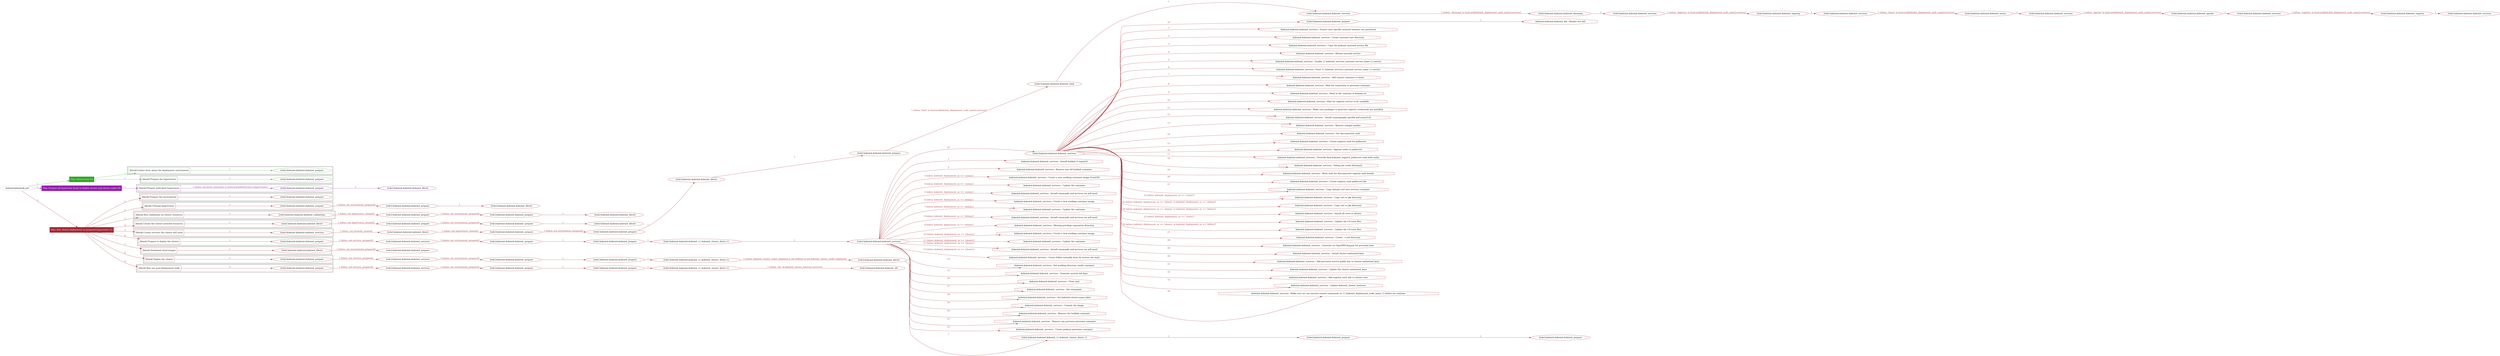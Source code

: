 digraph {
	graph [concentrate=true ordering=in rankdir=LR ratio=fill]
	edge [esep=5 sep=10]
	"kubeinit/playbook.yml" [id=root_node style=dotted]
	play_93ef31b9 [label="Play: Initial setup (1)" color="#32a626" fontcolor="#ffffff" id=play_93ef31b9 shape=box style=filled tooltip=localhost]
	"kubeinit/playbook.yml" -> play_93ef31b9 [label="1 " color="#32a626" fontcolor="#32a626" id=edge_9aa6d931 labeltooltip="1 " tooltip="1 "]
	subgraph "kubeinit.kubeinit.kubeinit_prepare" {
		role_7f9b5858 [label="[role] kubeinit.kubeinit.kubeinit_prepare" color="#32a626" id=role_7f9b5858 tooltip="kubeinit.kubeinit.kubeinit_prepare"]
	}
	subgraph "kubeinit.kubeinit.kubeinit_prepare" {
		role_903c8ff6 [label="[role] kubeinit.kubeinit.kubeinit_prepare" color="#32a626" id=role_903c8ff6 tooltip="kubeinit.kubeinit.kubeinit_prepare"]
	}
	subgraph "Play: Initial setup (1)" {
		play_93ef31b9 -> block_5cc81e89 [label=1 color="#32a626" fontcolor="#32a626" id=edge_ed3b165d labeltooltip=1 tooltip=1]
		subgraph cluster_block_5cc81e89 {
			block_5cc81e89 [label="[block] Gather facts about the deployment environment" color="#32a626" id=block_5cc81e89 labeltooltip="Gather facts about the deployment environment" shape=box tooltip="Gather facts about the deployment environment"]
			block_5cc81e89 -> role_7f9b5858 [label="1 " color="#32a626" fontcolor="#32a626" id=edge_354ea893 labeltooltip="1 " tooltip="1 "]
		}
		play_93ef31b9 -> block_e324e51d [label=2 color="#32a626" fontcolor="#32a626" id=edge_fbd06837 labeltooltip=2 tooltip=2]
		subgraph cluster_block_e324e51d {
			block_e324e51d [label="[block] Prepare the hypervisors" color="#32a626" id=block_e324e51d labeltooltip="Prepare the hypervisors" shape=box tooltip="Prepare the hypervisors"]
			block_e324e51d -> role_903c8ff6 [label="1 " color="#32a626" fontcolor="#32a626" id=edge_e2543cec labeltooltip="1 " tooltip="1 "]
		}
	}
	play_c9433fd6 [label="Play: Prepare all hypervisor hosts to deploy service and cluster nodes (0)" color="#971eae" fontcolor="#ffffff" id=play_c9433fd6 shape=box style=filled tooltip="Play: Prepare all hypervisor hosts to deploy service and cluster nodes (0)"]
	"kubeinit/playbook.yml" -> play_c9433fd6 [label="2 " color="#971eae" fontcolor="#971eae" id=edge_718540fc labeltooltip="2 " tooltip="2 "]
	subgraph "kubeinit.kubeinit.kubeinit_libvirt" {
		role_85f3e21a [label="[role] kubeinit.kubeinit.kubeinit_libvirt" color="#971eae" id=role_85f3e21a tooltip="kubeinit.kubeinit.kubeinit_libvirt"]
	}
	subgraph "kubeinit.kubeinit.kubeinit_prepare" {
		role_a8ea2791 [label="[role] kubeinit.kubeinit.kubeinit_prepare" color="#971eae" id=role_a8ea2791 tooltip="kubeinit.kubeinit.kubeinit_prepare"]
		role_a8ea2791 -> role_85f3e21a [label="1 " color="#971eae" fontcolor="#971eae" id=edge_c715242d labeltooltip="1 " tooltip="1 "]
	}
	subgraph "Play: Prepare all hypervisor hosts to deploy service and cluster nodes (0)" {
		play_c9433fd6 -> block_6ed21f14 [label=1 color="#971eae" fontcolor="#971eae" id=edge_4d1c96d0 labeltooltip=1 tooltip=1]
		subgraph cluster_block_6ed21f14 {
			block_6ed21f14 [label="[block] Prepare individual hypervisors" color="#971eae" id=block_6ed21f14 labeltooltip="Prepare individual hypervisors" shape=box tooltip="Prepare individual hypervisors"]
			block_6ed21f14 -> role_a8ea2791 [label="1 [when: inventory_hostname in hostvars['kubeinit-facts'].hypervisors]" color="#971eae" fontcolor="#971eae" id=edge_1f3713c9 labeltooltip="1 [when: inventory_hostname in hostvars['kubeinit-facts'].hypervisors]" tooltip="1 [when: inventory_hostname in hostvars['kubeinit-facts'].hypervisors]"]
		}
	}
	play_921b0853 [label="Play: Run cluster deployment on prepared hypervisors (1)" color="#a22a35" fontcolor="#ffffff" id=play_921b0853 shape=box style=filled tooltip=localhost]
	"kubeinit/playbook.yml" -> play_921b0853 [label="3 " color="#a22a35" fontcolor="#a22a35" id=edge_6cb4ada7 labeltooltip="3 " tooltip="3 "]
	subgraph "kubeinit.kubeinit.kubeinit_prepare" {
		role_fa10cdb8 [label="[role] kubeinit.kubeinit.kubeinit_prepare" color="#a22a35" id=role_fa10cdb8 tooltip="kubeinit.kubeinit.kubeinit_prepare"]
	}
	subgraph "kubeinit.kubeinit.kubeinit_libvirt" {
		role_ce7ed32f [label="[role] kubeinit.kubeinit.kubeinit_libvirt" color="#a22a35" id=role_ce7ed32f tooltip="kubeinit.kubeinit.kubeinit_libvirt"]
	}
	subgraph "kubeinit.kubeinit.kubeinit_prepare" {
		role_9cc92fd8 [label="[role] kubeinit.kubeinit.kubeinit_prepare" color="#a22a35" id=role_9cc92fd8 tooltip="kubeinit.kubeinit.kubeinit_prepare"]
		role_9cc92fd8 -> role_ce7ed32f [label="1 " color="#a22a35" fontcolor="#a22a35" id=edge_4dc04867 labeltooltip="1 " tooltip="1 "]
	}
	subgraph "kubeinit.kubeinit.kubeinit_prepare" {
		role_79a5ad5a [label="[role] kubeinit.kubeinit.kubeinit_prepare" color="#a22a35" id=role_79a5ad5a tooltip="kubeinit.kubeinit.kubeinit_prepare"]
		role_79a5ad5a -> role_9cc92fd8 [label="1 [when: not environment_prepared]" color="#a22a35" fontcolor="#a22a35" id=edge_470f5495 labeltooltip="1 [when: not environment_prepared]" tooltip="1 [when: not environment_prepared]"]
	}
	subgraph "kubeinit.kubeinit.kubeinit_libvirt" {
		role_47711c9b [label="[role] kubeinit.kubeinit.kubeinit_libvirt" color="#a22a35" id=role_47711c9b tooltip="kubeinit.kubeinit.kubeinit_libvirt"]
	}
	subgraph "kubeinit.kubeinit.kubeinit_prepare" {
		role_0e6cefa7 [label="[role] kubeinit.kubeinit.kubeinit_prepare" color="#a22a35" id=role_0e6cefa7 tooltip="kubeinit.kubeinit.kubeinit_prepare"]
		role_0e6cefa7 -> role_47711c9b [label="1 " color="#a22a35" fontcolor="#a22a35" id=edge_cd6da33a labeltooltip="1 " tooltip="1 "]
	}
	subgraph "kubeinit.kubeinit.kubeinit_prepare" {
		role_a07eb35c [label="[role] kubeinit.kubeinit.kubeinit_prepare" color="#a22a35" id=role_a07eb35c tooltip="kubeinit.kubeinit.kubeinit_prepare"]
		role_a07eb35c -> role_0e6cefa7 [label="1 [when: not environment_prepared]" color="#a22a35" fontcolor="#a22a35" id=edge_92dadc04 labeltooltip="1 [when: not environment_prepared]" tooltip="1 [when: not environment_prepared]"]
	}
	subgraph "kubeinit.kubeinit.kubeinit_validations" {
		role_3f562e0d [label="[role] kubeinit.kubeinit.kubeinit_validations" color="#a22a35" id=role_3f562e0d tooltip="kubeinit.kubeinit.kubeinit_validations"]
		role_3f562e0d -> role_a07eb35c [label="1 [when: not hypervisors_cleaned]" color="#a22a35" fontcolor="#a22a35" id=edge_a82595fd labeltooltip="1 [when: not hypervisors_cleaned]" tooltip="1 [when: not hypervisors_cleaned]"]
	}
	subgraph "kubeinit.kubeinit.kubeinit_libvirt" {
		role_bbc6b827 [label="[role] kubeinit.kubeinit.kubeinit_libvirt" color="#a22a35" id=role_bbc6b827 tooltip="kubeinit.kubeinit.kubeinit_libvirt"]
	}
	subgraph "kubeinit.kubeinit.kubeinit_prepare" {
		role_d3127a0a [label="[role] kubeinit.kubeinit.kubeinit_prepare" color="#a22a35" id=role_d3127a0a tooltip="kubeinit.kubeinit.kubeinit_prepare"]
		role_d3127a0a -> role_bbc6b827 [label="1 " color="#a22a35" fontcolor="#a22a35" id=edge_d5577f40 labeltooltip="1 " tooltip="1 "]
	}
	subgraph "kubeinit.kubeinit.kubeinit_prepare" {
		role_dc6baea2 [label="[role] kubeinit.kubeinit.kubeinit_prepare" color="#a22a35" id=role_dc6baea2 tooltip="kubeinit.kubeinit.kubeinit_prepare"]
		role_dc6baea2 -> role_d3127a0a [label="1 [when: not environment_prepared]" color="#a22a35" fontcolor="#a22a35" id=edge_5a80cf45 labeltooltip="1 [when: not environment_prepared]" tooltip="1 [when: not environment_prepared]"]
	}
	subgraph "kubeinit.kubeinit.kubeinit_libvirt" {
		role_d128aaa0 [label="[role] kubeinit.kubeinit.kubeinit_libvirt" color="#a22a35" id=role_d128aaa0 tooltip="kubeinit.kubeinit.kubeinit_libvirt"]
		role_d128aaa0 -> role_dc6baea2 [label="1 [when: not hypervisors_cleaned]" color="#a22a35" fontcolor="#a22a35" id=edge_9060d479 labeltooltip="1 [when: not hypervisors_cleaned]" tooltip="1 [when: not hypervisors_cleaned]"]
	}
	subgraph "kubeinit.kubeinit.kubeinit_services" {
		role_7fa9b9b6 [label="[role] kubeinit.kubeinit.kubeinit_services" color="#a22a35" id=role_7fa9b9b6 tooltip="kubeinit.kubeinit.kubeinit_services"]
	}
	subgraph "kubeinit.kubeinit.kubeinit_registry" {
		role_b57b48c4 [label="[role] kubeinit.kubeinit.kubeinit_registry" color="#a22a35" id=role_b57b48c4 tooltip="kubeinit.kubeinit.kubeinit_registry"]
		role_b57b48c4 -> role_7fa9b9b6 [label="1 " color="#a22a35" fontcolor="#a22a35" id=edge_b7e2eb1c labeltooltip="1 " tooltip="1 "]
	}
	subgraph "kubeinit.kubeinit.kubeinit_services" {
		role_3271efa5 [label="[role] kubeinit.kubeinit.kubeinit_services" color="#a22a35" id=role_3271efa5 tooltip="kubeinit.kubeinit.kubeinit_services"]
		role_3271efa5 -> role_b57b48c4 [label="1 [when: 'registry' in hostvars[kubeinit_deployment_node_name].services]" color="#a22a35" fontcolor="#a22a35" id=edge_718cbf08 labeltooltip="1 [when: 'registry' in hostvars[kubeinit_deployment_node_name].services]" tooltip="1 [when: 'registry' in hostvars[kubeinit_deployment_node_name].services]"]
	}
	subgraph "kubeinit.kubeinit.kubeinit_apache" {
		role_7e6c87fd [label="[role] kubeinit.kubeinit.kubeinit_apache" color="#a22a35" id=role_7e6c87fd tooltip="kubeinit.kubeinit.kubeinit_apache"]
		role_7e6c87fd -> role_3271efa5 [label="1 " color="#a22a35" fontcolor="#a22a35" id=edge_1d7a3af7 labeltooltip="1 " tooltip="1 "]
	}
	subgraph "kubeinit.kubeinit.kubeinit_services" {
		role_95e49d95 [label="[role] kubeinit.kubeinit.kubeinit_services" color="#a22a35" id=role_95e49d95 tooltip="kubeinit.kubeinit.kubeinit_services"]
		role_95e49d95 -> role_7e6c87fd [label="1 [when: 'apache' in hostvars[kubeinit_deployment_node_name].services]" color="#a22a35" fontcolor="#a22a35" id=edge_4f4adf60 labeltooltip="1 [when: 'apache' in hostvars[kubeinit_deployment_node_name].services]" tooltip="1 [when: 'apache' in hostvars[kubeinit_deployment_node_name].services]"]
	}
	subgraph "kubeinit.kubeinit.kubeinit_nexus" {
		role_36165704 [label="[role] kubeinit.kubeinit.kubeinit_nexus" color="#a22a35" id=role_36165704 tooltip="kubeinit.kubeinit.kubeinit_nexus"]
		role_36165704 -> role_95e49d95 [label="1 " color="#a22a35" fontcolor="#a22a35" id=edge_2d07c89a labeltooltip="1 " tooltip="1 "]
	}
	subgraph "kubeinit.kubeinit.kubeinit_services" {
		role_8b8a4718 [label="[role] kubeinit.kubeinit.kubeinit_services" color="#a22a35" id=role_8b8a4718 tooltip="kubeinit.kubeinit.kubeinit_services"]
		role_8b8a4718 -> role_36165704 [label="1 [when: 'nexus' in hostvars[kubeinit_deployment_node_name].services]" color="#a22a35" fontcolor="#a22a35" id=edge_918adb5f labeltooltip="1 [when: 'nexus' in hostvars[kubeinit_deployment_node_name].services]" tooltip="1 [when: 'nexus' in hostvars[kubeinit_deployment_node_name].services]"]
	}
	subgraph "kubeinit.kubeinit.kubeinit_haproxy" {
		role_0fe08e9e [label="[role] kubeinit.kubeinit.kubeinit_haproxy" color="#a22a35" id=role_0fe08e9e tooltip="kubeinit.kubeinit.kubeinit_haproxy"]
		role_0fe08e9e -> role_8b8a4718 [label="1 " color="#a22a35" fontcolor="#a22a35" id=edge_e530c050 labeltooltip="1 " tooltip="1 "]
	}
	subgraph "kubeinit.kubeinit.kubeinit_services" {
		role_ec0485c4 [label="[role] kubeinit.kubeinit.kubeinit_services" color="#a22a35" id=role_ec0485c4 tooltip="kubeinit.kubeinit.kubeinit_services"]
		role_ec0485c4 -> role_0fe08e9e [label="1 [when: 'haproxy' in hostvars[kubeinit_deployment_node_name].services]" color="#a22a35" fontcolor="#a22a35" id=edge_91e0ddb3 labeltooltip="1 [when: 'haproxy' in hostvars[kubeinit_deployment_node_name].services]" tooltip="1 [when: 'haproxy' in hostvars[kubeinit_deployment_node_name].services]"]
	}
	subgraph "kubeinit.kubeinit.kubeinit_dnsmasq" {
		role_be332c41 [label="[role] kubeinit.kubeinit.kubeinit_dnsmasq" color="#a22a35" id=role_be332c41 tooltip="kubeinit.kubeinit.kubeinit_dnsmasq"]
		role_be332c41 -> role_ec0485c4 [label="1 " color="#a22a35" fontcolor="#a22a35" id=edge_a8a6ba1f labeltooltip="1 " tooltip="1 "]
	}
	subgraph "kubeinit.kubeinit.kubeinit_services" {
		role_a7740afa [label="[role] kubeinit.kubeinit.kubeinit_services" color="#a22a35" id=role_a7740afa tooltip="kubeinit.kubeinit.kubeinit_services"]
		role_a7740afa -> role_be332c41 [label="1 [when: 'dnsmasq' in hostvars[kubeinit_deployment_node_name].services]" color="#a22a35" fontcolor="#a22a35" id=edge_6a5eeead labeltooltip="1 [when: 'dnsmasq' in hostvars[kubeinit_deployment_node_name].services]" tooltip="1 [when: 'dnsmasq' in hostvars[kubeinit_deployment_node_name].services]"]
	}
	subgraph "kubeinit.kubeinit.kubeinit_bind" {
		role_89d49aa3 [label="[role] kubeinit.kubeinit.kubeinit_bind" color="#a22a35" id=role_89d49aa3 tooltip="kubeinit.kubeinit.kubeinit_bind"]
		role_89d49aa3 -> role_a7740afa [label="1 " color="#a22a35" fontcolor="#a22a35" id=edge_9b9ba020 labeltooltip="1 " tooltip="1 "]
	}
	subgraph "kubeinit.kubeinit.kubeinit_prepare" {
		role_aa75863d [label="[role] kubeinit.kubeinit.kubeinit_prepare" color="#a22a35" id=role_aa75863d tooltip="kubeinit.kubeinit.kubeinit_prepare"]
		role_aa75863d -> role_89d49aa3 [label="1 [when: 'bind' in hostvars[kubeinit_deployment_node_name].services]" color="#a22a35" fontcolor="#a22a35" id=edge_c10fd0cd labeltooltip="1 [when: 'bind' in hostvars[kubeinit_deployment_node_name].services]" tooltip="1 [when: 'bind' in hostvars[kubeinit_deployment_node_name].services]"]
	}
	subgraph "kubeinit.kubeinit.kubeinit_libvirt" {
		role_37a8f180 [label="[role] kubeinit.kubeinit.kubeinit_libvirt" color="#a22a35" id=role_37a8f180 tooltip="kubeinit.kubeinit.kubeinit_libvirt"]
		role_37a8f180 -> role_aa75863d [label="1 " color="#a22a35" fontcolor="#a22a35" id=edge_c8e350a2 labeltooltip="1 " tooltip="1 "]
	}
	subgraph "kubeinit.kubeinit.kubeinit_prepare" {
		role_decb1c41 [label="[role] kubeinit.kubeinit.kubeinit_prepare" color="#a22a35" id=role_decb1c41 tooltip="kubeinit.kubeinit.kubeinit_prepare"]
		role_decb1c41 -> role_37a8f180 [label="1 " color="#a22a35" fontcolor="#a22a35" id=edge_9c5f6171 labeltooltip="1 " tooltip="1 "]
	}
	subgraph "kubeinit.kubeinit.kubeinit_prepare" {
		role_db22211f [label="[role] kubeinit.kubeinit.kubeinit_prepare" color="#a22a35" id=role_db22211f tooltip="kubeinit.kubeinit.kubeinit_prepare"]
		role_db22211f -> role_decb1c41 [label="1 [when: not environment_prepared]" color="#a22a35" fontcolor="#a22a35" id=edge_09b003aa labeltooltip="1 [when: not environment_prepared]" tooltip="1 [when: not environment_prepared]"]
	}
	subgraph "kubeinit.kubeinit.kubeinit_libvirt" {
		role_66d9aa70 [label="[role] kubeinit.kubeinit.kubeinit_libvirt" color="#a22a35" id=role_66d9aa70 tooltip="kubeinit.kubeinit.kubeinit_libvirt"]
		role_66d9aa70 -> role_db22211f [label="1 [when: not hypervisors_cleaned]" color="#a22a35" fontcolor="#a22a35" id=edge_d9a35620 labeltooltip="1 [when: not hypervisors_cleaned]" tooltip="1 [when: not hypervisors_cleaned]"]
	}
	subgraph "kubeinit.kubeinit.kubeinit_services" {
		role_3b0f42f7 [label="[role] kubeinit.kubeinit.kubeinit_services" color="#a22a35" id=role_3b0f42f7 tooltip="kubeinit.kubeinit.kubeinit_services"]
		role_3b0f42f7 -> role_66d9aa70 [label="1 [when: not network_created]" color="#a22a35" fontcolor="#a22a35" id=edge_96ceec66 labeltooltip="1 [when: not network_created]" tooltip="1 [when: not network_created]"]
	}
	subgraph "kubeinit.kubeinit.kubeinit_prepare" {
		role_a26497d4 [label="[role] kubeinit.kubeinit.kubeinit_prepare" color="#a22a35" id=role_a26497d4 tooltip="kubeinit.kubeinit.kubeinit_prepare"]
		task_e2fea78b [label="kubeinit.kubeinit.kubeinit_kid : Render net info" color="#a22a35" id=task_e2fea78b shape=octagon tooltip="kubeinit.kubeinit.kubeinit_kid : Render net info"]
		role_a26497d4 -> task_e2fea78b [label="1 " color="#a22a35" fontcolor="#a22a35" id=edge_c217212d labeltooltip="1 " tooltip="1 "]
	}
	subgraph "kubeinit.kubeinit.kubeinit_services" {
		role_c2ee4ee3 [label="[role] kubeinit.kubeinit.kubeinit_services" color="#a22a35" id=role_c2ee4ee3 tooltip="kubeinit.kubeinit.kubeinit_services"]
		task_99f7753e [label="kubeinit.kubeinit.kubeinit_services : Ensure user specific systemd instance are persistent" color="#a22a35" id=task_99f7753e shape=octagon tooltip="kubeinit.kubeinit.kubeinit_services : Ensure user specific systemd instance are persistent"]
		role_c2ee4ee3 -> task_99f7753e [label="1 " color="#a22a35" fontcolor="#a22a35" id=edge_e6a34e02 labeltooltip="1 " tooltip="1 "]
		task_566ee86b [label="kubeinit.kubeinit.kubeinit_services : Create systemd user directory" color="#a22a35" id=task_566ee86b shape=octagon tooltip="kubeinit.kubeinit.kubeinit_services : Create systemd user directory"]
		role_c2ee4ee3 -> task_566ee86b [label="2 " color="#a22a35" fontcolor="#a22a35" id=edge_bdfaed4f labeltooltip="2 " tooltip="2 "]
		task_ef82a0b8 [label="kubeinit.kubeinit.kubeinit_services : Copy the podman systemd service file" color="#a22a35" id=task_ef82a0b8 shape=octagon tooltip="kubeinit.kubeinit.kubeinit_services : Copy the podman systemd service file"]
		role_c2ee4ee3 -> task_ef82a0b8 [label="3 " color="#a22a35" fontcolor="#a22a35" id=edge_c6437ada labeltooltip="3 " tooltip="3 "]
		task_0eabde00 [label="kubeinit.kubeinit.kubeinit_services : Reload systemd service" color="#a22a35" id=task_0eabde00 shape=octagon tooltip="kubeinit.kubeinit.kubeinit_services : Reload systemd service"]
		role_c2ee4ee3 -> task_0eabde00 [label="4 " color="#a22a35" fontcolor="#a22a35" id=edge_93889c39 labeltooltip="4 " tooltip="4 "]
		task_3d02bde2 [label="kubeinit.kubeinit.kubeinit_services : Enable {{ kubeinit_services_systemd_service_name }}.service" color="#a22a35" id=task_3d02bde2 shape=octagon tooltip="kubeinit.kubeinit.kubeinit_services : Enable {{ kubeinit_services_systemd_service_name }}.service"]
		role_c2ee4ee3 -> task_3d02bde2 [label="5 " color="#a22a35" fontcolor="#a22a35" id=edge_293b46d9 labeltooltip="5 " tooltip="5 "]
		task_0cb9ea5d [label="kubeinit.kubeinit.kubeinit_services : Start {{ kubeinit_services_systemd_service_name }}.service" color="#a22a35" id=task_0cb9ea5d shape=octagon tooltip="kubeinit.kubeinit.kubeinit_services : Start {{ kubeinit_services_systemd_service_name }}.service"]
		role_c2ee4ee3 -> task_0cb9ea5d [label="6 " color="#a22a35" fontcolor="#a22a35" id=edge_7829b764 labeltooltip="6 " tooltip="6 "]
		task_73a70edd [label="kubeinit.kubeinit.kubeinit_services : Add remote container to hosts" color="#a22a35" id=task_73a70edd shape=octagon tooltip="kubeinit.kubeinit.kubeinit_services : Add remote container to hosts"]
		role_c2ee4ee3 -> task_73a70edd [label="7 " color="#a22a35" fontcolor="#a22a35" id=edge_917fe02d labeltooltip="7 " tooltip="7 "]
		task_6d4d1813 [label="kubeinit.kubeinit.kubeinit_services : Wait for connection to provision container" color="#a22a35" id=task_6d4d1813 shape=octagon tooltip="kubeinit.kubeinit.kubeinit_services : Wait for connection to provision container"]
		role_c2ee4ee3 -> task_6d4d1813 [label="8 " color="#a22a35" fontcolor="#a22a35" id=edge_7987bc2e labeltooltip="8 " tooltip="8 "]
		task_cc49972c [label="kubeinit.kubeinit.kubeinit_services : Read in the contents of domain.crt" color="#a22a35" id=task_cc49972c shape=octagon tooltip="kubeinit.kubeinit.kubeinit_services : Read in the contents of domain.crt"]
		role_c2ee4ee3 -> task_cc49972c [label="9 " color="#a22a35" fontcolor="#a22a35" id=edge_fc12e24f labeltooltip="9 " tooltip="9 "]
		task_3815493b [label="kubeinit.kubeinit.kubeinit_services : Wait for registry service to be available" color="#a22a35" id=task_3815493b shape=octagon tooltip="kubeinit.kubeinit.kubeinit_services : Wait for registry service to be available"]
		role_c2ee4ee3 -> task_3815493b [label="10 " color="#a22a35" fontcolor="#a22a35" id=edge_208b44f4 labeltooltip="10 " tooltip="10 "]
		task_2bcfa976 [label="kubeinit.kubeinit.kubeinit_services : Make sure packages to generate registry credentials are installed" color="#a22a35" id=task_2bcfa976 shape=octagon tooltip="kubeinit.kubeinit.kubeinit_services : Make sure packages to generate registry credentials are installed"]
		role_c2ee4ee3 -> task_2bcfa976 [label="11 " color="#a22a35" fontcolor="#a22a35" id=edge_6eaf07f0 labeltooltip="11 " tooltip="11 "]
		task_56b5bb78 [label="kubeinit.kubeinit.kubeinit_services : Install cryptography, passlib and nexus3-cli" color="#a22a35" id=task_56b5bb78 shape=octagon tooltip="kubeinit.kubeinit.kubeinit_services : Install cryptography, passlib and nexus3-cli"]
		role_c2ee4ee3 -> task_56b5bb78 [label="12 " color="#a22a35" fontcolor="#a22a35" id=edge_009ad10c labeltooltip="12 " tooltip="12 "]
		task_f2b73845 [label="kubeinit.kubeinit.kubeinit_services : Remove nologin marker" color="#a22a35" id=task_f2b73845 shape=octagon tooltip="kubeinit.kubeinit.kubeinit_services : Remove nologin marker"]
		role_c2ee4ee3 -> task_f2b73845 [label="13 " color="#a22a35" fontcolor="#a22a35" id=edge_b612ac60 labeltooltip="13 " tooltip="13 "]
		task_a05c2f1a [label="kubeinit.kubeinit.kubeinit_services : Set disconnected_auth" color="#a22a35" id=task_a05c2f1a shape=octagon tooltip="kubeinit.kubeinit.kubeinit_services : Set disconnected_auth"]
		role_c2ee4ee3 -> task_a05c2f1a [label="14 " color="#a22a35" fontcolor="#a22a35" id=edge_712dd982 labeltooltip="14 " tooltip="14 "]
		task_33cb3ff9 [label="kubeinit.kubeinit.kubeinit_services : Create registry auth for pullsecret" color="#a22a35" id=task_33cb3ff9 shape=octagon tooltip="kubeinit.kubeinit.kubeinit_services : Create registry auth for pullsecret"]
		role_c2ee4ee3 -> task_33cb3ff9 [label="15 " color="#a22a35" fontcolor="#a22a35" id=edge_c3124819 labeltooltip="15 " tooltip="15 "]
		task_845088de [label="kubeinit.kubeinit.kubeinit_services : Append auths to pullsecret" color="#a22a35" id=task_845088de shape=octagon tooltip="kubeinit.kubeinit.kubeinit_services : Append auths to pullsecret"]
		role_c2ee4ee3 -> task_845088de [label="16 " color="#a22a35" fontcolor="#a22a35" id=edge_8a011b5d labeltooltip="16 " tooltip="16 "]
		task_eeda1e1a [label="kubeinit.kubeinit.kubeinit_services : Override final kubeinit_registry_pullsecret with both auths" color="#a22a35" id=task_eeda1e1a shape=octagon tooltip="kubeinit.kubeinit.kubeinit_services : Override final kubeinit_registry_pullsecret with both auths"]
		role_c2ee4ee3 -> task_eeda1e1a [label="17 " color="#a22a35" fontcolor="#a22a35" id=edge_b9696ddb labeltooltip="17 " tooltip="17 "]
		task_dc1e757a [label="kubeinit.kubeinit.kubeinit_services : Debug the creds dictionary" color="#a22a35" id=task_dc1e757a shape=octagon tooltip="kubeinit.kubeinit.kubeinit_services : Debug the creds dictionary"]
		role_c2ee4ee3 -> task_dc1e757a [label="18 " color="#a22a35" fontcolor="#a22a35" id=edge_48358f8c labeltooltip="18 " tooltip="18 "]
		task_56b4c967 [label="kubeinit.kubeinit.kubeinit_services : Write auth for disconnected registry auth details" color="#a22a35" id=task_56b4c967 shape=octagon tooltip="kubeinit.kubeinit.kubeinit_services : Write auth for disconnected registry auth details"]
		role_c2ee4ee3 -> task_56b4c967 [label="19 " color="#a22a35" fontcolor="#a22a35" id=edge_c08bcdd0 labeltooltip="19 " tooltip="19 "]
		task_1e5d1d12 [label="kubeinit.kubeinit.kubeinit_services : Create registry auth pullsecret file" color="#a22a35" id=task_1e5d1d12 shape=octagon tooltip="kubeinit.kubeinit.kubeinit_services : Create registry auth pullsecret file"]
		role_c2ee4ee3 -> task_1e5d1d12 [label="20 " color="#a22a35" fontcolor="#a22a35" id=edge_ac08b3a3 labeltooltip="20 " tooltip="20 "]
		task_1a0497de [label="kubeinit.kubeinit.kubeinit_services : Copy domain cert into services container" color="#a22a35" id=task_1a0497de shape=octagon tooltip="kubeinit.kubeinit.kubeinit_services : Copy domain cert into services container"]
		role_c2ee4ee3 -> task_1a0497de [label="21 " color="#a22a35" fontcolor="#a22a35" id=edge_f65c445a labeltooltip="21 " tooltip="21 "]
		task_465d0652 [label="kubeinit.kubeinit.kubeinit_services : Copy cert to pki directory" color="#a22a35" id=task_465d0652 shape=octagon tooltip="kubeinit.kubeinit.kubeinit_services : Copy cert to pki directory"]
		role_c2ee4ee3 -> task_465d0652 [label="22 [when: kubeinit_deployment_os == 'centos']" color="#a22a35" fontcolor="#a22a35" id=edge_b1ccfb00 labeltooltip="22 [when: kubeinit_deployment_os == 'centos']" tooltip="22 [when: kubeinit_deployment_os == 'centos']"]
		task_91f37e36 [label="kubeinit.kubeinit.kubeinit_services : Copy cert to pki directory" color="#a22a35" id=task_91f37e36 shape=octagon tooltip="kubeinit.kubeinit.kubeinit_services : Copy cert to pki directory"]
		role_c2ee4ee3 -> task_91f37e36 [label="23 [when: kubeinit_deployment_os == 'ubuntu' or kubeinit_deployment_os == 'debian']" color="#a22a35" fontcolor="#a22a35" id=edge_5aa5e040 labeltooltip="23 [when: kubeinit_deployment_os == 'ubuntu' or kubeinit_deployment_os == 'debian']" tooltip="23 [when: kubeinit_deployment_os == 'ubuntu' or kubeinit_deployment_os == 'debian']"]
		task_1f54122d [label="kubeinit.kubeinit.kubeinit_services : Install all certs in ubuntu" color="#a22a35" id=task_1f54122d shape=octagon tooltip="kubeinit.kubeinit.kubeinit_services : Install all certs in ubuntu"]
		role_c2ee4ee3 -> task_1f54122d [label="24 [when: kubeinit_deployment_os == 'ubuntu' or kubeinit_deployment_os == 'debian']" color="#a22a35" fontcolor="#a22a35" id=edge_e7790ea1 labeltooltip="24 [when: kubeinit_deployment_os == 'ubuntu' or kubeinit_deployment_os == 'debian']" tooltip="24 [when: kubeinit_deployment_os == 'ubuntu' or kubeinit_deployment_os == 'debian']"]
		task_9e624c3f [label="kubeinit.kubeinit.kubeinit_services : Update the CA trust files" color="#a22a35" id=task_9e624c3f shape=octagon tooltip="kubeinit.kubeinit.kubeinit_services : Update the CA trust files"]
		role_c2ee4ee3 -> task_9e624c3f [label="25 [when: kubeinit_deployment_os == 'centos']" color="#a22a35" fontcolor="#a22a35" id=edge_7fa617cd labeltooltip="25 [when: kubeinit_deployment_os == 'centos']" tooltip="25 [when: kubeinit_deployment_os == 'centos']"]
		task_ac802fc7 [label="kubeinit.kubeinit.kubeinit_services : Update the CA trust files" color="#a22a35" id=task_ac802fc7 shape=octagon tooltip="kubeinit.kubeinit.kubeinit_services : Update the CA trust files"]
		role_c2ee4ee3 -> task_ac802fc7 [label="26 [when: kubeinit_deployment_os == 'ubuntu' or kubeinit_deployment_os == 'debian']" color="#a22a35" fontcolor="#a22a35" id=edge_df0fc10f labeltooltip="26 [when: kubeinit_deployment_os == 'ubuntu' or kubeinit_deployment_os == 'debian']" tooltip="26 [when: kubeinit_deployment_os == 'ubuntu' or kubeinit_deployment_os == 'debian']"]
		task_31127b47 [label="kubeinit.kubeinit.kubeinit_services : Create ~/.ssh directory" color="#a22a35" id=task_31127b47 shape=octagon tooltip="kubeinit.kubeinit.kubeinit_services : Create ~/.ssh directory"]
		role_c2ee4ee3 -> task_31127b47 [label="27 " color="#a22a35" fontcolor="#a22a35" id=edge_6d485121 labeltooltip="27 " tooltip="27 "]
		task_0d9dd203 [label="kubeinit.kubeinit.kubeinit_services : Generate an OpenSSH keypair for provision host" color="#a22a35" id=task_0d9dd203 shape=octagon tooltip="kubeinit.kubeinit.kubeinit_services : Generate an OpenSSH keypair for provision host"]
		role_c2ee4ee3 -> task_0d9dd203 [label="28 " color="#a22a35" fontcolor="#a22a35" id=edge_5b6cda4a labeltooltip="28 " tooltip="28 "]
		task_bb8d8c1e [label="kubeinit.kubeinit.kubeinit_services : Install cluster authorized keys" color="#a22a35" id=task_bb8d8c1e shape=octagon tooltip="kubeinit.kubeinit.kubeinit_services : Install cluster authorized keys"]
		role_c2ee4ee3 -> task_bb8d8c1e [label="29 " color="#a22a35" fontcolor="#a22a35" id=edge_62386481 labeltooltip="29 " tooltip="29 "]
		task_e16af493 [label="kubeinit.kubeinit.kubeinit_services : Add provision service public key to cluster authorized_keys" color="#a22a35" id=task_e16af493 shape=octagon tooltip="kubeinit.kubeinit.kubeinit_services : Add provision service public key to cluster authorized_keys"]
		role_c2ee4ee3 -> task_e16af493 [label="30 " color="#a22a35" fontcolor="#a22a35" id=edge_7f65d6f2 labeltooltip="30 " tooltip="30 "]
		task_f628075d [label="kubeinit.kubeinit.kubeinit_services : Update the cluster authorized_keys" color="#a22a35" id=task_f628075d shape=octagon tooltip="kubeinit.kubeinit.kubeinit_services : Update the cluster authorized_keys"]
		role_c2ee4ee3 -> task_f628075d [label="31 " color="#a22a35" fontcolor="#a22a35" id=edge_83780915 labeltooltip="31 " tooltip="31 "]
		task_f2a4c202 [label="kubeinit.kubeinit.kubeinit_services : Add registry auth info to cluster vars" color="#a22a35" id=task_f2a4c202 shape=octagon tooltip="kubeinit.kubeinit.kubeinit_services : Add registry auth info to cluster vars"]
		role_c2ee4ee3 -> task_f2a4c202 [label="32 " color="#a22a35" fontcolor="#a22a35" id=edge_6134ce12 labeltooltip="32 " tooltip="32 "]
		task_20a40ea8 [label="kubeinit.kubeinit.kubeinit_services : Update kubeinit_cluster_hostvars" color="#a22a35" id=task_20a40ea8 shape=octagon tooltip="kubeinit.kubeinit.kubeinit_services : Update kubeinit_cluster_hostvars"]
		role_c2ee4ee3 -> task_20a40ea8 [label="33 " color="#a22a35" fontcolor="#a22a35" id=edge_4fdc5f86 labeltooltip="33 " tooltip="33 "]
		task_c9dfb803 [label="kubeinit.kubeinit.kubeinit_services : Make sure we can execute remote commands on {{ kubeinit_deployment_node_name }} before we continue" color="#a22a35" id=task_c9dfb803 shape=octagon tooltip="kubeinit.kubeinit.kubeinit_services : Make sure we can execute remote commands on {{ kubeinit_deployment_node_name }} before we continue"]
		role_c2ee4ee3 -> task_c9dfb803 [label="34 " color="#a22a35" fontcolor="#a22a35" id=edge_fef733cc labeltooltip="34 " tooltip="34 "]
		role_c2ee4ee3 -> role_a26497d4 [label="35 " color="#a22a35" fontcolor="#a22a35" id=edge_25addcec labeltooltip="35 " tooltip="35 "]
	}
	subgraph "kubeinit.kubeinit.kubeinit_services" {
		role_139495cb [label="[role] kubeinit.kubeinit.kubeinit_services" color="#a22a35" id=role_139495cb tooltip="kubeinit.kubeinit.kubeinit_services"]
		task_c8078ff9 [label="kubeinit.kubeinit.kubeinit_services : Install buildah if required" color="#a22a35" id=task_c8078ff9 shape=octagon tooltip="kubeinit.kubeinit.kubeinit_services : Install buildah if required"]
		role_139495cb -> task_c8078ff9 [label="1 " color="#a22a35" fontcolor="#a22a35" id=edge_ba81f7a8 labeltooltip="1 " tooltip="1 "]
		task_a54d5670 [label="kubeinit.kubeinit.kubeinit_services : Remove any old buildah container" color="#a22a35" id=task_a54d5670 shape=octagon tooltip="kubeinit.kubeinit.kubeinit_services : Remove any old buildah container"]
		role_139495cb -> task_a54d5670 [label="2 " color="#a22a35" fontcolor="#a22a35" id=edge_bb99b6d3 labeltooltip="2 " tooltip="2 "]
		task_b102de98 [label="kubeinit.kubeinit.kubeinit_services : Create a new working container image (CentOS)" color="#a22a35" id=task_b102de98 shape=octagon tooltip="kubeinit.kubeinit.kubeinit_services : Create a new working container image (CentOS)"]
		role_139495cb -> task_b102de98 [label="3 [when: kubeinit_deployment_os == 'centos']" color="#a22a35" fontcolor="#a22a35" id=edge_b3a962d8 labeltooltip="3 [when: kubeinit_deployment_os == 'centos']" tooltip="3 [when: kubeinit_deployment_os == 'centos']"]
		task_51b17ed1 [label="kubeinit.kubeinit.kubeinit_services : Update the container" color="#a22a35" id=task_51b17ed1 shape=octagon tooltip="kubeinit.kubeinit.kubeinit_services : Update the container"]
		role_139495cb -> task_51b17ed1 [label="4 [when: kubeinit_deployment_os == 'centos']" color="#a22a35" fontcolor="#a22a35" id=edge_4d86b9f5 labeltooltip="4 [when: kubeinit_deployment_os == 'centos']" tooltip="4 [when: kubeinit_deployment_os == 'centos']"]
		task_dbaab514 [label="kubeinit.kubeinit.kubeinit_services : Install commands and services we will need" color="#a22a35" id=task_dbaab514 shape=octagon tooltip="kubeinit.kubeinit.kubeinit_services : Install commands and services we will need"]
		role_139495cb -> task_dbaab514 [label="5 [when: kubeinit_deployment_os == 'centos']" color="#a22a35" fontcolor="#a22a35" id=edge_80efca97 labeltooltip="5 [when: kubeinit_deployment_os == 'centos']" tooltip="5 [when: kubeinit_deployment_os == 'centos']"]
		task_ae072d1e [label="kubeinit.kubeinit.kubeinit_services : Create a new working container image" color="#a22a35" id=task_ae072d1e shape=octagon tooltip="kubeinit.kubeinit.kubeinit_services : Create a new working container image"]
		role_139495cb -> task_ae072d1e [label="6 [when: kubeinit_deployment_os == 'debian']" color="#a22a35" fontcolor="#a22a35" id=edge_af8b3187 labeltooltip="6 [when: kubeinit_deployment_os == 'debian']" tooltip="6 [when: kubeinit_deployment_os == 'debian']"]
		task_16de1d30 [label="kubeinit.kubeinit.kubeinit_services : Update the container" color="#a22a35" id=task_16de1d30 shape=octagon tooltip="kubeinit.kubeinit.kubeinit_services : Update the container"]
		role_139495cb -> task_16de1d30 [label="7 [when: kubeinit_deployment_os == 'debian']" color="#a22a35" fontcolor="#a22a35" id=edge_570d42a7 labeltooltip="7 [when: kubeinit_deployment_os == 'debian']" tooltip="7 [when: kubeinit_deployment_os == 'debian']"]
		task_94e4afe4 [label="kubeinit.kubeinit.kubeinit_services : Install commands and services we will need" color="#a22a35" id=task_94e4afe4 shape=octagon tooltip="kubeinit.kubeinit.kubeinit_services : Install commands and services we will need"]
		role_139495cb -> task_94e4afe4 [label="8 [when: kubeinit_deployment_os == 'debian']" color="#a22a35" fontcolor="#a22a35" id=edge_97f7bcc2 labeltooltip="8 [when: kubeinit_deployment_os == 'debian']" tooltip="8 [when: kubeinit_deployment_os == 'debian']"]
		task_203ce6dc [label="kubeinit.kubeinit.kubeinit_services : Missing privilege separation directory" color="#a22a35" id=task_203ce6dc shape=octagon tooltip="kubeinit.kubeinit.kubeinit_services : Missing privilege separation directory"]
		role_139495cb -> task_203ce6dc [label="9 [when: kubeinit_deployment_os == 'debian']" color="#a22a35" fontcolor="#a22a35" id=edge_0fffbf25 labeltooltip="9 [when: kubeinit_deployment_os == 'debian']" tooltip="9 [when: kubeinit_deployment_os == 'debian']"]
		task_d6f54169 [label="kubeinit.kubeinit.kubeinit_services : Create a new working container image" color="#a22a35" id=task_d6f54169 shape=octagon tooltip="kubeinit.kubeinit.kubeinit_services : Create a new working container image"]
		role_139495cb -> task_d6f54169 [label="10 [when: kubeinit_deployment_os == 'ubuntu']" color="#a22a35" fontcolor="#a22a35" id=edge_cd6377dd labeltooltip="10 [when: kubeinit_deployment_os == 'ubuntu']" tooltip="10 [when: kubeinit_deployment_os == 'ubuntu']"]
		task_f3b9ca60 [label="kubeinit.kubeinit.kubeinit_services : Update the container" color="#a22a35" id=task_f3b9ca60 shape=octagon tooltip="kubeinit.kubeinit.kubeinit_services : Update the container"]
		role_139495cb -> task_f3b9ca60 [label="11 [when: kubeinit_deployment_os == 'ubuntu']" color="#a22a35" fontcolor="#a22a35" id=edge_e4a47e35 labeltooltip="11 [when: kubeinit_deployment_os == 'ubuntu']" tooltip="11 [when: kubeinit_deployment_os == 'ubuntu']"]
		task_f3c37fef [label="kubeinit.kubeinit.kubeinit_services : Install commands and services we will need" color="#a22a35" id=task_f3c37fef shape=octagon tooltip="kubeinit.kubeinit.kubeinit_services : Install commands and services we will need"]
		role_139495cb -> task_f3c37fef [label="12 [when: kubeinit_deployment_os == 'ubuntu']" color="#a22a35" fontcolor="#a22a35" id=edge_57cb46e1 labeltooltip="12 [when: kubeinit_deployment_os == 'ubuntu']" tooltip="12 [when: kubeinit_deployment_os == 'ubuntu']"]
		task_a58355bc [label="kubeinit.kubeinit.kubeinit_services : Create folder normally done by service ssh start" color="#a22a35" id=task_a58355bc shape=octagon tooltip="kubeinit.kubeinit.kubeinit_services : Create folder normally done by service ssh start"]
		role_139495cb -> task_a58355bc [label="13 [when: kubeinit_deployment_os == 'ubuntu']" color="#a22a35" fontcolor="#a22a35" id=edge_ae222b13 labeltooltip="13 [when: kubeinit_deployment_os == 'ubuntu']" tooltip="13 [when: kubeinit_deployment_os == 'ubuntu']"]
		task_c57cc41e [label="kubeinit.kubeinit.kubeinit_services : Set working directory inside container" color="#a22a35" id=task_c57cc41e shape=octagon tooltip="kubeinit.kubeinit.kubeinit_services : Set working directory inside container"]
		role_139495cb -> task_c57cc41e [label="14 " color="#a22a35" fontcolor="#a22a35" id=edge_a2b2d689 labeltooltip="14 " tooltip="14 "]
		task_61bfb73e [label="kubeinit.kubeinit.kubeinit_services : Generate system ssh keys" color="#a22a35" id=task_61bfb73e shape=octagon tooltip="kubeinit.kubeinit.kubeinit_services : Generate system ssh keys"]
		role_139495cb -> task_61bfb73e [label="15 " color="#a22a35" fontcolor="#a22a35" id=edge_e40ea226 labeltooltip="15 " tooltip="15 "]
		task_6f6deaf0 [label="kubeinit.kubeinit.kubeinit_services : Clear cmd" color="#a22a35" id=task_6f6deaf0 shape=octagon tooltip="kubeinit.kubeinit.kubeinit_services : Clear cmd"]
		role_139495cb -> task_6f6deaf0 [label="16 " color="#a22a35" fontcolor="#a22a35" id=edge_7c6891e7 labeltooltip="16 " tooltip="16 "]
		task_f4776d80 [label="kubeinit.kubeinit.kubeinit_services : Set entrypoint" color="#a22a35" id=task_f4776d80 shape=octagon tooltip="kubeinit.kubeinit.kubeinit_services : Set entrypoint"]
		role_139495cb -> task_f4776d80 [label="17 " color="#a22a35" fontcolor="#a22a35" id=edge_764afcfd labeltooltip="17 " tooltip="17 "]
		task_8572f335 [label="kubeinit.kubeinit.kubeinit_services : Set kubeinit-cluster-name label" color="#a22a35" id=task_8572f335 shape=octagon tooltip="kubeinit.kubeinit.kubeinit_services : Set kubeinit-cluster-name label"]
		role_139495cb -> task_8572f335 [label="18 " color="#a22a35" fontcolor="#a22a35" id=edge_51cd0849 labeltooltip="18 " tooltip="18 "]
		task_18713ea1 [label="kubeinit.kubeinit.kubeinit_services : Commit the image" color="#a22a35" id=task_18713ea1 shape=octagon tooltip="kubeinit.kubeinit.kubeinit_services : Commit the image"]
		role_139495cb -> task_18713ea1 [label="19 " color="#a22a35" fontcolor="#a22a35" id=edge_d6cd66fa labeltooltip="19 " tooltip="19 "]
		task_00db5a3a [label="kubeinit.kubeinit.kubeinit_services : Remove the buildah container" color="#a22a35" id=task_00db5a3a shape=octagon tooltip="kubeinit.kubeinit.kubeinit_services : Remove the buildah container"]
		role_139495cb -> task_00db5a3a [label="20 " color="#a22a35" fontcolor="#a22a35" id=edge_c7b5a410 labeltooltip="20 " tooltip="20 "]
		task_9a686481 [label="kubeinit.kubeinit.kubeinit_services : Remove any previous provision container" color="#a22a35" id=task_9a686481 shape=octagon tooltip="kubeinit.kubeinit.kubeinit_services : Remove any previous provision container"]
		role_139495cb -> task_9a686481 [label="21 " color="#a22a35" fontcolor="#a22a35" id=edge_bdec1c88 labeltooltip="21 " tooltip="21 "]
		task_9dacaafd [label="kubeinit.kubeinit.kubeinit_services : Create podman provision container" color="#a22a35" id=task_9dacaafd shape=octagon tooltip="kubeinit.kubeinit.kubeinit_services : Create podman provision container"]
		role_139495cb -> task_9dacaafd [label="22 " color="#a22a35" fontcolor="#a22a35" id=edge_4be36389 labeltooltip="22 " tooltip="22 "]
		role_139495cb -> role_c2ee4ee3 [label="23 " color="#a22a35" fontcolor="#a22a35" id=edge_019443a6 labeltooltip="23 " tooltip="23 "]
	}
	subgraph "kubeinit.kubeinit.kubeinit_{{ kubeinit_cluster_distro }}" {
		role_38fab83a [label="[role] kubeinit.kubeinit.kubeinit_{{ kubeinit_cluster_distro }}" color="#a22a35" id=role_38fab83a tooltip="kubeinit.kubeinit.kubeinit_{{ kubeinit_cluster_distro }}"]
		role_38fab83a -> role_139495cb [label="1 " color="#a22a35" fontcolor="#a22a35" id=edge_1935158f labeltooltip="1 " tooltip="1 "]
	}
	subgraph "kubeinit.kubeinit.kubeinit_prepare" {
		role_c843a856 [label="[role] kubeinit.kubeinit.kubeinit_prepare" color="#a22a35" id=role_c843a856 tooltip="kubeinit.kubeinit.kubeinit_prepare"]
		role_c843a856 -> role_38fab83a [label="1 " color="#a22a35" fontcolor="#a22a35" id=edge_db55733a labeltooltip="1 " tooltip="1 "]
	}
	subgraph "kubeinit.kubeinit.kubeinit_prepare" {
		role_e6f77a23 [label="[role] kubeinit.kubeinit.kubeinit_prepare" color="#a22a35" id=role_e6f77a23 tooltip="kubeinit.kubeinit.kubeinit_prepare"]
		role_e6f77a23 -> role_c843a856 [label="1 " color="#a22a35" fontcolor="#a22a35" id=edge_bf804d48 labeltooltip="1 " tooltip="1 "]
	}
	subgraph "kubeinit.kubeinit.kubeinit_services" {
		role_dfcd4df1 [label="[role] kubeinit.kubeinit.kubeinit_services" color="#a22a35" id=role_dfcd4df1 tooltip="kubeinit.kubeinit.kubeinit_services"]
		role_dfcd4df1 -> role_e6f77a23 [label="1 [when: not environment_prepared]" color="#a22a35" fontcolor="#a22a35" id=edge_02bf7713 labeltooltip="1 [when: not environment_prepared]" tooltip="1 [when: not environment_prepared]"]
	}
	subgraph "kubeinit.kubeinit.kubeinit_prepare" {
		role_c4a5fd42 [label="[role] kubeinit.kubeinit.kubeinit_prepare" color="#a22a35" id=role_c4a5fd42 tooltip="kubeinit.kubeinit.kubeinit_prepare"]
		role_c4a5fd42 -> role_dfcd4df1 [label="1 [when: not services_prepared]" color="#a22a35" fontcolor="#a22a35" id=edge_7ed91caf labeltooltip="1 [when: not services_prepared]" tooltip="1 [when: not services_prepared]"]
	}
	subgraph "kubeinit.kubeinit.kubeinit_prepare" {
		role_02d27200 [label="[role] kubeinit.kubeinit.kubeinit_prepare" color="#a22a35" id=role_02d27200 tooltip="kubeinit.kubeinit.kubeinit_prepare"]
	}
	subgraph "kubeinit.kubeinit.kubeinit_libvirt" {
		role_cb63e978 [label="[role] kubeinit.kubeinit.kubeinit_libvirt" color="#a22a35" id=role_cb63e978 tooltip="kubeinit.kubeinit.kubeinit_libvirt"]
		role_cb63e978 -> role_02d27200 [label="1 [when: not environment_prepared]" color="#a22a35" fontcolor="#a22a35" id=edge_e7e306de labeltooltip="1 [when: not environment_prepared]" tooltip="1 [when: not environment_prepared]"]
	}
	subgraph "kubeinit.kubeinit.kubeinit_prepare" {
		role_59bc3d39 [label="[role] kubeinit.kubeinit.kubeinit_prepare" color="#a22a35" id=role_59bc3d39 tooltip="kubeinit.kubeinit.kubeinit_prepare"]
	}
	subgraph "kubeinit.kubeinit.kubeinit_prepare" {
		role_dd4e85b7 [label="[role] kubeinit.kubeinit.kubeinit_prepare" color="#a22a35" id=role_dd4e85b7 tooltip="kubeinit.kubeinit.kubeinit_prepare"]
		role_dd4e85b7 -> role_59bc3d39 [label="1 " color="#a22a35" fontcolor="#a22a35" id=edge_19592929 labeltooltip="1 " tooltip="1 "]
	}
	subgraph "kubeinit.kubeinit.kubeinit_{{ kubeinit_cluster_distro }}" {
		role_bbcf23ca [label="[role] kubeinit.kubeinit.kubeinit_{{ kubeinit_cluster_distro }}" color="#a22a35" id=role_bbcf23ca tooltip="kubeinit.kubeinit.kubeinit_{{ kubeinit_cluster_distro }}"]
		role_bbcf23ca -> role_dd4e85b7 [label="1 " color="#a22a35" fontcolor="#a22a35" id=edge_d7ac834d labeltooltip="1 " tooltip="1 "]
	}
	subgraph "kubeinit.kubeinit.kubeinit_libvirt" {
		role_9ed485d0 [label="[role] kubeinit.kubeinit.kubeinit_libvirt" color="#a22a35" id=role_9ed485d0 tooltip="kubeinit.kubeinit.kubeinit_libvirt"]
		role_9ed485d0 -> role_bbcf23ca [label="1 " color="#a22a35" fontcolor="#a22a35" id=edge_def59b55 labeltooltip="1 " tooltip="1 "]
	}
	subgraph "kubeinit.kubeinit.kubeinit_{{ kubeinit_cluster_distro }}" {
		role_c70fcde2 [label="[role] kubeinit.kubeinit.kubeinit_{{ kubeinit_cluster_distro }}" color="#a22a35" id=role_c70fcde2 tooltip="kubeinit.kubeinit.kubeinit_{{ kubeinit_cluster_distro }}"]
		role_c70fcde2 -> role_9ed485d0 [label="1 [when: kubeinit_cluster_nodes_deployed is not defined or not kubeinit_cluster_nodes_deployed]" color="#a22a35" fontcolor="#a22a35" id=edge_7100d85d labeltooltip="1 [when: kubeinit_cluster_nodes_deployed is not defined or not kubeinit_cluster_nodes_deployed]" tooltip="1 [when: kubeinit_cluster_nodes_deployed is not defined or not kubeinit_cluster_nodes_deployed]"]
	}
	subgraph "kubeinit.kubeinit.kubeinit_prepare" {
		role_081fd15b [label="[role] kubeinit.kubeinit.kubeinit_prepare" color="#a22a35" id=role_081fd15b tooltip="kubeinit.kubeinit.kubeinit_prepare"]
		role_081fd15b -> role_c70fcde2 [label="1 " color="#a22a35" fontcolor="#a22a35" id=edge_4c557a6c labeltooltip="1 " tooltip="1 "]
	}
	subgraph "kubeinit.kubeinit.kubeinit_prepare" {
		role_d271556c [label="[role] kubeinit.kubeinit.kubeinit_prepare" color="#a22a35" id=role_d271556c tooltip="kubeinit.kubeinit.kubeinit_prepare"]
		role_d271556c -> role_081fd15b [label="1 " color="#a22a35" fontcolor="#a22a35" id=edge_fe8995e3 labeltooltip="1 " tooltip="1 "]
	}
	subgraph "kubeinit.kubeinit.kubeinit_services" {
		role_116abce5 [label="[role] kubeinit.kubeinit.kubeinit_services" color="#a22a35" id=role_116abce5 tooltip="kubeinit.kubeinit.kubeinit_services"]
		role_116abce5 -> role_d271556c [label="1 [when: not environment_prepared]" color="#a22a35" fontcolor="#a22a35" id=edge_abc4bfac labeltooltip="1 [when: not environment_prepared]" tooltip="1 [when: not environment_prepared]"]
	}
	subgraph "kubeinit.kubeinit.kubeinit_prepare" {
		role_fddaa574 [label="[role] kubeinit.kubeinit.kubeinit_prepare" color="#a22a35" id=role_fddaa574 tooltip="kubeinit.kubeinit.kubeinit_prepare"]
		role_fddaa574 -> role_116abce5 [label="1 [when: not services_prepared]" color="#a22a35" fontcolor="#a22a35" id=edge_a4ec2be6 labeltooltip="1 [when: not services_prepared]" tooltip="1 [when: not services_prepared]"]
	}
	subgraph "kubeinit.kubeinit.kubeinit_nfs" {
		role_e0b36dfe [label="[role] kubeinit.kubeinit.kubeinit_nfs" color="#a22a35" id=role_e0b36dfe tooltip="kubeinit.kubeinit.kubeinit_nfs"]
	}
	subgraph "kubeinit.kubeinit.kubeinit_{{ kubeinit_cluster_distro }}" {
		role_01602bed [label="[role] kubeinit.kubeinit.kubeinit_{{ kubeinit_cluster_distro }}" color="#a22a35" id=role_01602bed tooltip="kubeinit.kubeinit.kubeinit_{{ kubeinit_cluster_distro }}"]
		role_01602bed -> role_e0b36dfe [label="1 [when: 'nfs' in kubeinit_cluster_hostvars.services]" color="#a22a35" fontcolor="#a22a35" id=edge_9ae1897d labeltooltip="1 [when: 'nfs' in kubeinit_cluster_hostvars.services]" tooltip="1 [when: 'nfs' in kubeinit_cluster_hostvars.services]"]
	}
	subgraph "kubeinit.kubeinit.kubeinit_prepare" {
		role_2ebe6254 [label="[role] kubeinit.kubeinit.kubeinit_prepare" color="#a22a35" id=role_2ebe6254 tooltip="kubeinit.kubeinit.kubeinit_prepare"]
		role_2ebe6254 -> role_01602bed [label="1 " color="#a22a35" fontcolor="#a22a35" id=edge_363179f5 labeltooltip="1 " tooltip="1 "]
	}
	subgraph "kubeinit.kubeinit.kubeinit_prepare" {
		role_1d69c36a [label="[role] kubeinit.kubeinit.kubeinit_prepare" color="#a22a35" id=role_1d69c36a tooltip="kubeinit.kubeinit.kubeinit_prepare"]
		role_1d69c36a -> role_2ebe6254 [label="1 " color="#a22a35" fontcolor="#a22a35" id=edge_1fcc1dbf labeltooltip="1 " tooltip="1 "]
	}
	subgraph "kubeinit.kubeinit.kubeinit_services" {
		role_10ffd300 [label="[role] kubeinit.kubeinit.kubeinit_services" color="#a22a35" id=role_10ffd300 tooltip="kubeinit.kubeinit.kubeinit_services"]
		role_10ffd300 -> role_1d69c36a [label="1 [when: not environment_prepared]" color="#a22a35" fontcolor="#a22a35" id=edge_c586cd4c labeltooltip="1 [when: not environment_prepared]" tooltip="1 [when: not environment_prepared]"]
	}
	subgraph "kubeinit.kubeinit.kubeinit_prepare" {
		role_936a122c [label="[role] kubeinit.kubeinit.kubeinit_prepare" color="#a22a35" id=role_936a122c tooltip="kubeinit.kubeinit.kubeinit_prepare"]
		role_936a122c -> role_10ffd300 [label="1 [when: not services_prepared]" color="#a22a35" fontcolor="#a22a35" id=edge_2db1a861 labeltooltip="1 [when: not services_prepared]" tooltip="1 [when: not services_prepared]"]
	}
	subgraph "Play: Run cluster deployment on prepared hypervisors (1)" {
		play_921b0853 -> block_7974d3de [label=1 color="#a22a35" fontcolor="#a22a35" id=edge_bbcc9a5a labeltooltip=1 tooltip=1]
		subgraph cluster_block_7974d3de {
			block_7974d3de [label="[block] Prepare the environment" color="#a22a35" id=block_7974d3de labeltooltip="Prepare the environment" shape=box tooltip="Prepare the environment"]
			block_7974d3de -> role_fa10cdb8 [label="1 " color="#a22a35" fontcolor="#a22a35" id=edge_7f8af069 labeltooltip="1 " tooltip="1 "]
		}
		play_921b0853 -> block_7349a11a [label=2 color="#a22a35" fontcolor="#a22a35" id=edge_f0d7440d labeltooltip=2 tooltip=2]
		subgraph cluster_block_7349a11a {
			block_7349a11a [label="[block] Cleanup hypervisors" color="#a22a35" id=block_7349a11a labeltooltip="Cleanup hypervisors" shape=box tooltip="Cleanup hypervisors"]
			block_7349a11a -> role_79a5ad5a [label="1 " color="#a22a35" fontcolor="#a22a35" id=edge_d4f81e87 labeltooltip="1 " tooltip="1 "]
		}
		play_921b0853 -> block_a82f1b9f [label=3 color="#a22a35" fontcolor="#a22a35" id=edge_cd03d6fd labeltooltip=3 tooltip=3]
		subgraph cluster_block_a82f1b9f {
			block_a82f1b9f [label="[block] Run validations on cluster resources" color="#a22a35" id=block_a82f1b9f labeltooltip="Run validations on cluster resources" shape=box tooltip="Run validations on cluster resources"]
			block_a82f1b9f -> role_3f562e0d [label="1 " color="#a22a35" fontcolor="#a22a35" id=edge_2dd76e94 labeltooltip="1 " tooltip="1 "]
		}
		play_921b0853 -> block_f4caf3d8 [label=4 color="#a22a35" fontcolor="#a22a35" id=edge_bb6060d3 labeltooltip=4 tooltip=4]
		subgraph cluster_block_f4caf3d8 {
			block_f4caf3d8 [label="[block] Create the cluster network resources" color="#a22a35" id=block_f4caf3d8 labeltooltip="Create the cluster network resources" shape=box tooltip="Create the cluster network resources"]
			block_f4caf3d8 -> role_d128aaa0 [label="1 " color="#a22a35" fontcolor="#a22a35" id=edge_eb2bfcbf labeltooltip="1 " tooltip="1 "]
		}
		play_921b0853 -> block_89defcad [label=5 color="#a22a35" fontcolor="#a22a35" id=edge_3a322f16 labeltooltip=5 tooltip=5]
		subgraph cluster_block_89defcad {
			block_89defcad [label="[block] Create services the cluster will need" color="#a22a35" id=block_89defcad labeltooltip="Create services the cluster will need" shape=box tooltip="Create services the cluster will need"]
			block_89defcad -> role_3b0f42f7 [label="1 " color="#a22a35" fontcolor="#a22a35" id=edge_5619049a labeltooltip="1 " tooltip="1 "]
		}
		play_921b0853 -> block_b7e5332d [label=6 color="#a22a35" fontcolor="#a22a35" id=edge_3451775d labeltooltip=6 tooltip=6]
		subgraph cluster_block_b7e5332d {
			block_b7e5332d [label="[block] Prepare to deploy the cluster" color="#a22a35" id=block_b7e5332d labeltooltip="Prepare to deploy the cluster" shape=box tooltip="Prepare to deploy the cluster"]
			block_b7e5332d -> role_c4a5fd42 [label="1 " color="#a22a35" fontcolor="#a22a35" id=edge_4ef57fb7 labeltooltip="1 " tooltip="1 "]
		}
		play_921b0853 -> block_8f39085d [label=7 color="#a22a35" fontcolor="#a22a35" id=edge_8f6ff84f labeltooltip=7 tooltip=7]
		subgraph cluster_block_8f39085d {
			block_8f39085d [label="[block] Download cloud images" color="#a22a35" id=block_8f39085d labeltooltip="Download cloud images" shape=box tooltip="Download cloud images"]
			block_8f39085d -> role_cb63e978 [label="1 " color="#a22a35" fontcolor="#a22a35" id=edge_3a5e62ee labeltooltip="1 " tooltip="1 "]
		}
		play_921b0853 -> block_ca3ee111 [label=8 color="#a22a35" fontcolor="#a22a35" id=edge_98cf1f44 labeltooltip=8 tooltip=8]
		subgraph cluster_block_ca3ee111 {
			block_ca3ee111 [label="[block] Deploy the cluster" color="#a22a35" id=block_ca3ee111 labeltooltip="Deploy the cluster" shape=box tooltip="Deploy the cluster"]
			block_ca3ee111 -> role_fddaa574 [label="1 " color="#a22a35" fontcolor="#a22a35" id=edge_fc212e47 labeltooltip="1 " tooltip="1 "]
		}
		play_921b0853 -> block_110c2133 [label=9 color="#a22a35" fontcolor="#a22a35" id=edge_b07603b5 labeltooltip=9 tooltip=9]
		subgraph cluster_block_110c2133 {
			block_110c2133 [label="[block] Run any post-deployment tasks" color="#a22a35" id=block_110c2133 labeltooltip="Run any post-deployment tasks" shape=box tooltip="Run any post-deployment tasks"]
			block_110c2133 -> role_936a122c [label="1 " color="#a22a35" fontcolor="#a22a35" id=edge_218400e0 labeltooltip="1 " tooltip="1 "]
		}
	}
}
